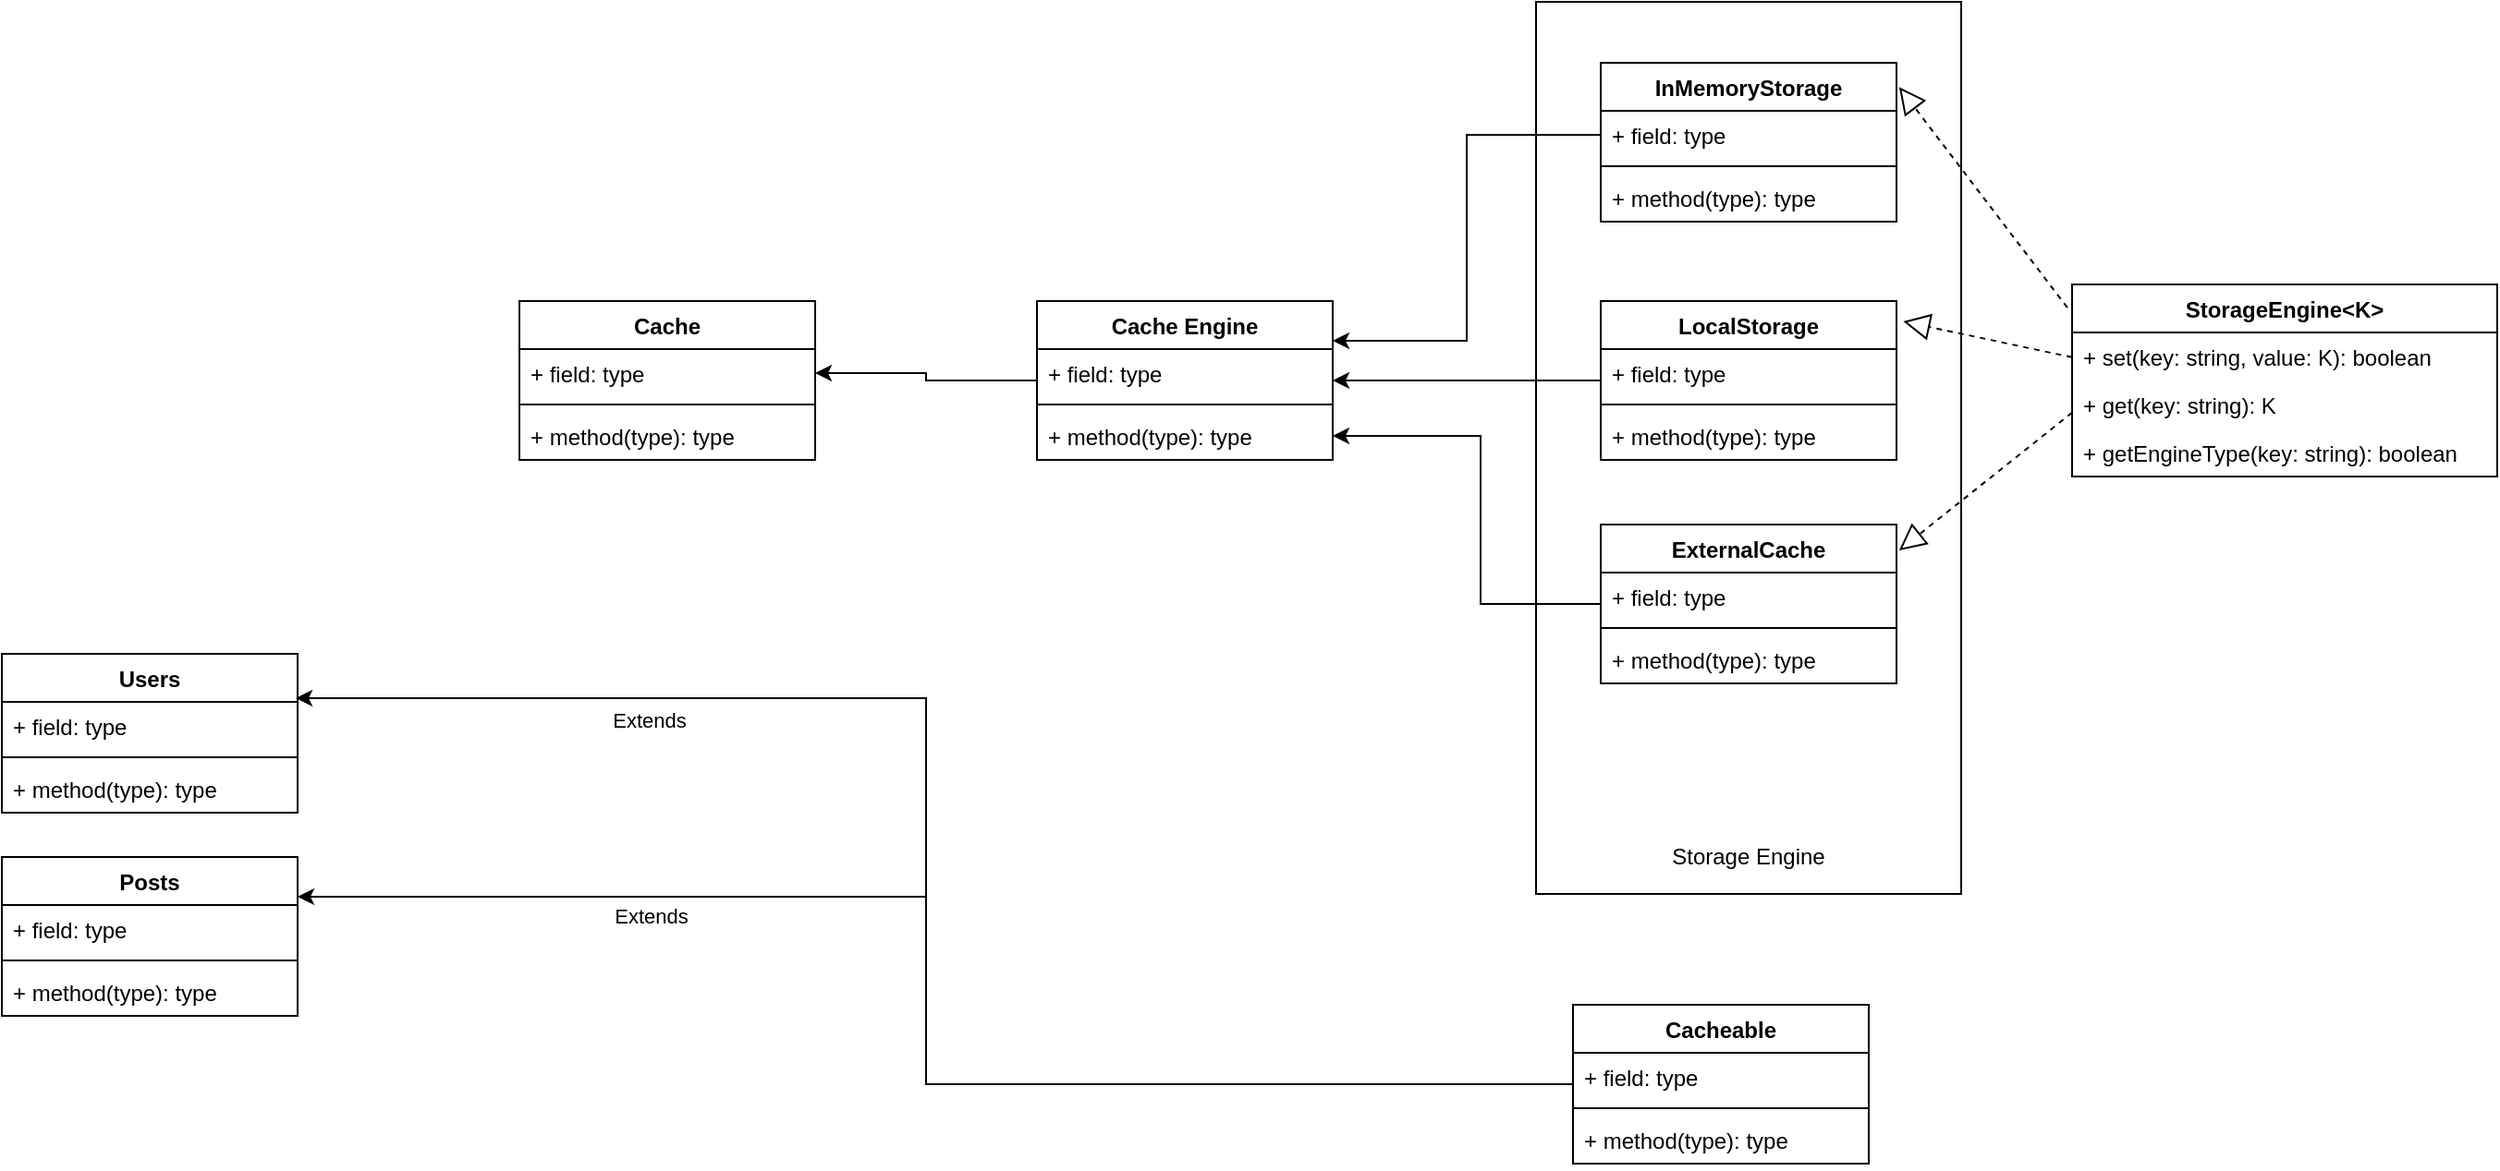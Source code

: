 <mxfile version="14.6.13" type="device"><diagram id="oYFV9i2F_LqPFzUaEzks" name="Page-1"><mxGraphModel dx="2062" dy="822" grid="1" gridSize="10" guides="1" tooltips="1" connect="1" arrows="1" fold="1" page="1" pageScale="1" pageWidth="850" pageHeight="1100" math="0" shadow="0"><root><mxCell id="0"/><mxCell id="1" parent="0"/><mxCell id="kZ5Y70IZCQ3zhOnj2cuZ-1" value="" style="rounded=0;whiteSpace=wrap;html=1;" vertex="1" parent="1"><mxGeometry x="990" y="67" width="230" height="483" as="geometry"/></mxCell><mxCell id="GUWwC26h_xe_j_DNRqJE-6" value="StorageEngine&lt;K&gt;" style="swimlane;fontStyle=1;align=center;verticalAlign=top;childLayout=stackLayout;horizontal=1;startSize=26;horizontalStack=0;resizeParent=1;resizeParentMax=0;resizeLast=0;collapsible=1;marginBottom=0;" parent="1" vertex="1"><mxGeometry x="1280" y="220" width="230" height="104" as="geometry"><mxRectangle x="120" y="130" width="100" height="26" as="alternateBounds"/></mxGeometry></mxCell><mxCell id="GUWwC26h_xe_j_DNRqJE-9" value="+ set(key: string, value: K): boolean" style="text;strokeColor=none;fillColor=none;align=left;verticalAlign=top;spacingLeft=4;spacingRight=4;overflow=hidden;rotatable=0;points=[[0,0.5],[1,0.5]];portConstraint=eastwest;" parent="GUWwC26h_xe_j_DNRqJE-6" vertex="1"><mxGeometry y="26" width="230" height="26" as="geometry"/></mxCell><mxCell id="GUWwC26h_xe_j_DNRqJE-13" value="+ get(key: string): K" style="text;strokeColor=none;fillColor=none;align=left;verticalAlign=top;spacingLeft=4;spacingRight=4;overflow=hidden;rotatable=0;points=[[0,0.5],[1,0.5]];portConstraint=eastwest;" parent="GUWwC26h_xe_j_DNRqJE-6" vertex="1"><mxGeometry y="52" width="230" height="26" as="geometry"/></mxCell><mxCell id="GUWwC26h_xe_j_DNRqJE-14" value="+ getEngineType(key: string): boolean" style="text;strokeColor=none;fillColor=none;align=left;verticalAlign=top;spacingLeft=4;spacingRight=4;overflow=hidden;rotatable=0;points=[[0,0.5],[1,0.5]];portConstraint=eastwest;" parent="GUWwC26h_xe_j_DNRqJE-6" vertex="1"><mxGeometry y="78" width="230" height="26" as="geometry"/></mxCell><mxCell id="GUWwC26h_xe_j_DNRqJE-15" value="Cache" style="swimlane;fontStyle=1;align=center;verticalAlign=top;childLayout=stackLayout;horizontal=1;startSize=26;horizontalStack=0;resizeParent=1;resizeParentMax=0;resizeLast=0;collapsible=1;marginBottom=0;" parent="1" vertex="1"><mxGeometry x="440" y="229" width="160" height="86" as="geometry"/></mxCell><mxCell id="GUWwC26h_xe_j_DNRqJE-16" value="+ field: type" style="text;strokeColor=none;fillColor=none;align=left;verticalAlign=top;spacingLeft=4;spacingRight=4;overflow=hidden;rotatable=0;points=[[0,0.5],[1,0.5]];portConstraint=eastwest;" parent="GUWwC26h_xe_j_DNRqJE-15" vertex="1"><mxGeometry y="26" width="160" height="26" as="geometry"/></mxCell><mxCell id="GUWwC26h_xe_j_DNRqJE-17" value="" style="line;strokeWidth=1;fillColor=none;align=left;verticalAlign=middle;spacingTop=-1;spacingLeft=3;spacingRight=3;rotatable=0;labelPosition=right;points=[];portConstraint=eastwest;" parent="GUWwC26h_xe_j_DNRqJE-15" vertex="1"><mxGeometry y="52" width="160" height="8" as="geometry"/></mxCell><mxCell id="GUWwC26h_xe_j_DNRqJE-18" value="+ method(type): type" style="text;strokeColor=none;fillColor=none;align=left;verticalAlign=top;spacingLeft=4;spacingRight=4;overflow=hidden;rotatable=0;points=[[0,0.5],[1,0.5]];portConstraint=eastwest;" parent="GUWwC26h_xe_j_DNRqJE-15" vertex="1"><mxGeometry y="60" width="160" height="26" as="geometry"/></mxCell><mxCell id="GUWwC26h_xe_j_DNRqJE-23" value="InMemoryStorage" style="swimlane;fontStyle=1;align=center;verticalAlign=top;childLayout=stackLayout;horizontal=1;startSize=26;horizontalStack=0;resizeParent=1;resizeParentMax=0;resizeLast=0;collapsible=1;marginBottom=0;" parent="1" vertex="1"><mxGeometry x="1025" y="100" width="160" height="86" as="geometry"/></mxCell><mxCell id="GUWwC26h_xe_j_DNRqJE-24" value="+ field: type" style="text;strokeColor=none;fillColor=none;align=left;verticalAlign=top;spacingLeft=4;spacingRight=4;overflow=hidden;rotatable=0;points=[[0,0.5],[1,0.5]];portConstraint=eastwest;" parent="GUWwC26h_xe_j_DNRqJE-23" vertex="1"><mxGeometry y="26" width="160" height="26" as="geometry"/></mxCell><mxCell id="GUWwC26h_xe_j_DNRqJE-25" value="" style="line;strokeWidth=1;fillColor=none;align=left;verticalAlign=middle;spacingTop=-1;spacingLeft=3;spacingRight=3;rotatable=0;labelPosition=right;points=[];portConstraint=eastwest;" parent="GUWwC26h_xe_j_DNRqJE-23" vertex="1"><mxGeometry y="52" width="160" height="8" as="geometry"/></mxCell><mxCell id="GUWwC26h_xe_j_DNRqJE-26" value="+ method(type): type" style="text;strokeColor=none;fillColor=none;align=left;verticalAlign=top;spacingLeft=4;spacingRight=4;overflow=hidden;rotatable=0;points=[[0,0.5],[1,0.5]];portConstraint=eastwest;" parent="GUWwC26h_xe_j_DNRqJE-23" vertex="1"><mxGeometry y="60" width="160" height="26" as="geometry"/></mxCell><mxCell id="kZ5Y70IZCQ3zhOnj2cuZ-30" style="edgeStyle=orthogonalEdgeStyle;rounded=0;orthogonalLoop=1;jettySize=auto;html=1;" edge="1" parent="1" source="GUWwC26h_xe_j_DNRqJE-27" target="kZ5Y70IZCQ3zhOnj2cuZ-5"><mxGeometry relative="1" as="geometry"/></mxCell><mxCell id="GUWwC26h_xe_j_DNRqJE-27" value="LocalStorage" style="swimlane;fontStyle=1;align=center;verticalAlign=top;childLayout=stackLayout;horizontal=1;startSize=26;horizontalStack=0;resizeParent=1;resizeParentMax=0;resizeLast=0;collapsible=1;marginBottom=0;" parent="1" vertex="1"><mxGeometry x="1025" y="229" width="160" height="86" as="geometry"/></mxCell><mxCell id="GUWwC26h_xe_j_DNRqJE-28" value="+ field: type" style="text;strokeColor=none;fillColor=none;align=left;verticalAlign=top;spacingLeft=4;spacingRight=4;overflow=hidden;rotatable=0;points=[[0,0.5],[1,0.5]];portConstraint=eastwest;" parent="GUWwC26h_xe_j_DNRqJE-27" vertex="1"><mxGeometry y="26" width="160" height="26" as="geometry"/></mxCell><mxCell id="GUWwC26h_xe_j_DNRqJE-29" value="" style="line;strokeWidth=1;fillColor=none;align=left;verticalAlign=middle;spacingTop=-1;spacingLeft=3;spacingRight=3;rotatable=0;labelPosition=right;points=[];portConstraint=eastwest;" parent="GUWwC26h_xe_j_DNRqJE-27" vertex="1"><mxGeometry y="52" width="160" height="8" as="geometry"/></mxCell><mxCell id="GUWwC26h_xe_j_DNRqJE-30" value="+ method(type): type" style="text;strokeColor=none;fillColor=none;align=left;verticalAlign=top;spacingLeft=4;spacingRight=4;overflow=hidden;rotatable=0;points=[[0,0.5],[1,0.5]];portConstraint=eastwest;" parent="GUWwC26h_xe_j_DNRqJE-27" vertex="1"><mxGeometry y="60" width="160" height="26" as="geometry"/></mxCell><mxCell id="kZ5Y70IZCQ3zhOnj2cuZ-31" style="edgeStyle=orthogonalEdgeStyle;rounded=0;orthogonalLoop=1;jettySize=auto;html=1;entryX=1;entryY=0.5;entryDx=0;entryDy=0;" edge="1" parent="1" source="GUWwC26h_xe_j_DNRqJE-31" target="kZ5Y70IZCQ3zhOnj2cuZ-8"><mxGeometry relative="1" as="geometry"><Array as="points"><mxPoint x="960" y="393"/><mxPoint x="960" y="302"/></Array></mxGeometry></mxCell><mxCell id="GUWwC26h_xe_j_DNRqJE-31" value="ExternalCache" style="swimlane;fontStyle=1;align=center;verticalAlign=top;childLayout=stackLayout;horizontal=1;startSize=26;horizontalStack=0;resizeParent=1;resizeParentMax=0;resizeLast=0;collapsible=1;marginBottom=0;" parent="1" vertex="1"><mxGeometry x="1025" y="350" width="160" height="86" as="geometry"/></mxCell><mxCell id="GUWwC26h_xe_j_DNRqJE-32" value="+ field: type" style="text;strokeColor=none;fillColor=none;align=left;verticalAlign=top;spacingLeft=4;spacingRight=4;overflow=hidden;rotatable=0;points=[[0,0.5],[1,0.5]];portConstraint=eastwest;" parent="GUWwC26h_xe_j_DNRqJE-31" vertex="1"><mxGeometry y="26" width="160" height="26" as="geometry"/></mxCell><mxCell id="GUWwC26h_xe_j_DNRqJE-33" value="" style="line;strokeWidth=1;fillColor=none;align=left;verticalAlign=middle;spacingTop=-1;spacingLeft=3;spacingRight=3;rotatable=0;labelPosition=right;points=[];portConstraint=eastwest;" parent="GUWwC26h_xe_j_DNRqJE-31" vertex="1"><mxGeometry y="52" width="160" height="8" as="geometry"/></mxCell><mxCell id="GUWwC26h_xe_j_DNRqJE-34" value="+ method(type): type" style="text;strokeColor=none;fillColor=none;align=left;verticalAlign=top;spacingLeft=4;spacingRight=4;overflow=hidden;rotatable=0;points=[[0,0.5],[1,0.5]];portConstraint=eastwest;" parent="GUWwC26h_xe_j_DNRqJE-31" vertex="1"><mxGeometry y="60" width="160" height="26" as="geometry"/></mxCell><mxCell id="GUWwC26h_xe_j_DNRqJE-35" value="" style="endArrow=block;dashed=1;endFill=0;endSize=12;html=1;exitX=-0.011;exitY=0.121;exitDx=0;exitDy=0;exitPerimeter=0;entryX=1.009;entryY=0.153;entryDx=0;entryDy=0;entryPerimeter=0;" parent="1" source="GUWwC26h_xe_j_DNRqJE-6" target="GUWwC26h_xe_j_DNRqJE-23" edge="1"><mxGeometry width="160" relative="1" as="geometry"><mxPoint x="1140" y="160" as="sourcePoint"/><mxPoint x="1300" y="160" as="targetPoint"/></mxGeometry></mxCell><mxCell id="GUWwC26h_xe_j_DNRqJE-36" value="" style="endArrow=block;dashed=1;endFill=0;endSize=12;html=1;exitX=-0.011;exitY=0.121;exitDx=0;exitDy=0;exitPerimeter=0;entryX=1.023;entryY=0.128;entryDx=0;entryDy=0;entryPerimeter=0;" parent="1" target="GUWwC26h_xe_j_DNRqJE-27" edge="1"><mxGeometry width="160" relative="1" as="geometry"><mxPoint x="1280" y="259.424" as="sourcePoint"/><mxPoint x="1113.75" y="139.998" as="targetPoint"/></mxGeometry></mxCell><mxCell id="GUWwC26h_xe_j_DNRqJE-37" value="" style="endArrow=block;dashed=1;endFill=0;endSize=12;html=1;exitX=-0.011;exitY=0.121;exitDx=0;exitDy=0;exitPerimeter=0;entryX=1.009;entryY=0.163;entryDx=0;entryDy=0;entryPerimeter=0;" parent="1" target="GUWwC26h_xe_j_DNRqJE-31" edge="1"><mxGeometry width="160" relative="1" as="geometry"><mxPoint x="1280" y="289.424" as="sourcePoint"/><mxPoint x="1113.75" y="169.998" as="targetPoint"/></mxGeometry></mxCell><mxCell id="kZ5Y70IZCQ3zhOnj2cuZ-2" value="Storage Engine" style="text;html=1;strokeColor=none;fillColor=none;align=center;verticalAlign=middle;whiteSpace=wrap;rounded=0;" vertex="1" parent="1"><mxGeometry x="1055" y="520" width="100" height="20" as="geometry"/></mxCell><mxCell id="kZ5Y70IZCQ3zhOnj2cuZ-32" style="edgeStyle=orthogonalEdgeStyle;rounded=0;orthogonalLoop=1;jettySize=auto;html=1;entryX=1;entryY=0.5;entryDx=0;entryDy=0;" edge="1" parent="1" source="kZ5Y70IZCQ3zhOnj2cuZ-5" target="GUWwC26h_xe_j_DNRqJE-16"><mxGeometry relative="1" as="geometry"/></mxCell><mxCell id="kZ5Y70IZCQ3zhOnj2cuZ-5" value="Cache Engine" style="swimlane;fontStyle=1;align=center;verticalAlign=top;childLayout=stackLayout;horizontal=1;startSize=26;horizontalStack=0;resizeParent=1;resizeParentMax=0;resizeLast=0;collapsible=1;marginBottom=0;" vertex="1" parent="1"><mxGeometry x="720" y="229" width="160" height="86" as="geometry"/></mxCell><mxCell id="kZ5Y70IZCQ3zhOnj2cuZ-6" value="+ field: type" style="text;strokeColor=none;fillColor=none;align=left;verticalAlign=top;spacingLeft=4;spacingRight=4;overflow=hidden;rotatable=0;points=[[0,0.5],[1,0.5]];portConstraint=eastwest;" vertex="1" parent="kZ5Y70IZCQ3zhOnj2cuZ-5"><mxGeometry y="26" width="160" height="26" as="geometry"/></mxCell><mxCell id="kZ5Y70IZCQ3zhOnj2cuZ-7" value="" style="line;strokeWidth=1;fillColor=none;align=left;verticalAlign=middle;spacingTop=-1;spacingLeft=3;spacingRight=3;rotatable=0;labelPosition=right;points=[];portConstraint=eastwest;" vertex="1" parent="kZ5Y70IZCQ3zhOnj2cuZ-5"><mxGeometry y="52" width="160" height="8" as="geometry"/></mxCell><mxCell id="kZ5Y70IZCQ3zhOnj2cuZ-8" value="+ method(type): type" style="text;strokeColor=none;fillColor=none;align=left;verticalAlign=top;spacingLeft=4;spacingRight=4;overflow=hidden;rotatable=0;points=[[0,0.5],[1,0.5]];portConstraint=eastwest;" vertex="1" parent="kZ5Y70IZCQ3zhOnj2cuZ-5"><mxGeometry y="60" width="160" height="26" as="geometry"/></mxCell><mxCell id="kZ5Y70IZCQ3zhOnj2cuZ-9" value="Users" style="swimlane;fontStyle=1;align=center;verticalAlign=top;childLayout=stackLayout;horizontal=1;startSize=26;horizontalStack=0;resizeParent=1;resizeParentMax=0;resizeLast=0;collapsible=1;marginBottom=0;" vertex="1" parent="1"><mxGeometry x="160" y="420" width="160" height="86" as="geometry"/></mxCell><mxCell id="kZ5Y70IZCQ3zhOnj2cuZ-10" value="+ field: type" style="text;strokeColor=none;fillColor=none;align=left;verticalAlign=top;spacingLeft=4;spacingRight=4;overflow=hidden;rotatable=0;points=[[0,0.5],[1,0.5]];portConstraint=eastwest;" vertex="1" parent="kZ5Y70IZCQ3zhOnj2cuZ-9"><mxGeometry y="26" width="160" height="26" as="geometry"/></mxCell><mxCell id="kZ5Y70IZCQ3zhOnj2cuZ-11" value="" style="line;strokeWidth=1;fillColor=none;align=left;verticalAlign=middle;spacingTop=-1;spacingLeft=3;spacingRight=3;rotatable=0;labelPosition=right;points=[];portConstraint=eastwest;" vertex="1" parent="kZ5Y70IZCQ3zhOnj2cuZ-9"><mxGeometry y="52" width="160" height="8" as="geometry"/></mxCell><mxCell id="kZ5Y70IZCQ3zhOnj2cuZ-12" value="+ method(type): type" style="text;strokeColor=none;fillColor=none;align=left;verticalAlign=top;spacingLeft=4;spacingRight=4;overflow=hidden;rotatable=0;points=[[0,0.5],[1,0.5]];portConstraint=eastwest;" vertex="1" parent="kZ5Y70IZCQ3zhOnj2cuZ-9"><mxGeometry y="60" width="160" height="26" as="geometry"/></mxCell><mxCell id="kZ5Y70IZCQ3zhOnj2cuZ-13" value="Posts" style="swimlane;fontStyle=1;align=center;verticalAlign=top;childLayout=stackLayout;horizontal=1;startSize=26;horizontalStack=0;resizeParent=1;resizeParentMax=0;resizeLast=0;collapsible=1;marginBottom=0;" vertex="1" parent="1"><mxGeometry x="160" y="530" width="160" height="86" as="geometry"/></mxCell><mxCell id="kZ5Y70IZCQ3zhOnj2cuZ-14" value="+ field: type" style="text;strokeColor=none;fillColor=none;align=left;verticalAlign=top;spacingLeft=4;spacingRight=4;overflow=hidden;rotatable=0;points=[[0,0.5],[1,0.5]];portConstraint=eastwest;" vertex="1" parent="kZ5Y70IZCQ3zhOnj2cuZ-13"><mxGeometry y="26" width="160" height="26" as="geometry"/></mxCell><mxCell id="kZ5Y70IZCQ3zhOnj2cuZ-15" value="" style="line;strokeWidth=1;fillColor=none;align=left;verticalAlign=middle;spacingTop=-1;spacingLeft=3;spacingRight=3;rotatable=0;labelPosition=right;points=[];portConstraint=eastwest;" vertex="1" parent="kZ5Y70IZCQ3zhOnj2cuZ-13"><mxGeometry y="52" width="160" height="8" as="geometry"/></mxCell><mxCell id="kZ5Y70IZCQ3zhOnj2cuZ-16" value="+ method(type): type" style="text;strokeColor=none;fillColor=none;align=left;verticalAlign=top;spacingLeft=4;spacingRight=4;overflow=hidden;rotatable=0;points=[[0,0.5],[1,0.5]];portConstraint=eastwest;" vertex="1" parent="kZ5Y70IZCQ3zhOnj2cuZ-13"><mxGeometry y="60" width="160" height="26" as="geometry"/></mxCell><mxCell id="kZ5Y70IZCQ3zhOnj2cuZ-25" style="edgeStyle=orthogonalEdgeStyle;rounded=0;orthogonalLoop=1;jettySize=auto;html=1;entryX=0.994;entryY=-0.077;entryDx=0;entryDy=0;entryPerimeter=0;" edge="1" parent="1" source="kZ5Y70IZCQ3zhOnj2cuZ-17" target="kZ5Y70IZCQ3zhOnj2cuZ-10"><mxGeometry relative="1" as="geometry"><Array as="points"><mxPoint x="660" y="653"/><mxPoint x="660" y="444"/></Array></mxGeometry></mxCell><mxCell id="kZ5Y70IZCQ3zhOnj2cuZ-28" value="Extends" style="edgeLabel;html=1;align=center;verticalAlign=middle;resizable=0;points=[];" vertex="1" connectable="0" parent="kZ5Y70IZCQ3zhOnj2cuZ-25"><mxGeometry x="0.536" y="4" relative="1" as="geometry"><mxPoint x="-18" y="8" as="offset"/></mxGeometry></mxCell><mxCell id="kZ5Y70IZCQ3zhOnj2cuZ-26" style="edgeStyle=orthogonalEdgeStyle;rounded=0;orthogonalLoop=1;jettySize=auto;html=1;entryX=1;entryY=0.25;entryDx=0;entryDy=0;" edge="1" parent="1" source="kZ5Y70IZCQ3zhOnj2cuZ-17" target="kZ5Y70IZCQ3zhOnj2cuZ-13"><mxGeometry relative="1" as="geometry"><Array as="points"><mxPoint x="660" y="653"/><mxPoint x="660" y="552"/></Array></mxGeometry></mxCell><mxCell id="kZ5Y70IZCQ3zhOnj2cuZ-27" value="Extends" style="edgeLabel;html=1;align=center;verticalAlign=middle;resizable=0;points=[];" vertex="1" connectable="0" parent="kZ5Y70IZCQ3zhOnj2cuZ-26"><mxGeometry x="0.396" y="4" relative="1" as="geometry"><mxPoint x="-48" y="6" as="offset"/></mxGeometry></mxCell><mxCell id="kZ5Y70IZCQ3zhOnj2cuZ-17" value="Cacheable" style="swimlane;fontStyle=1;align=center;verticalAlign=top;childLayout=stackLayout;horizontal=1;startSize=26;horizontalStack=0;resizeParent=1;resizeParentMax=0;resizeLast=0;collapsible=1;marginBottom=0;" vertex="1" parent="1"><mxGeometry x="1010" y="610" width="160" height="86" as="geometry"/></mxCell><mxCell id="kZ5Y70IZCQ3zhOnj2cuZ-18" value="+ field: type" style="text;strokeColor=none;fillColor=none;align=left;verticalAlign=top;spacingLeft=4;spacingRight=4;overflow=hidden;rotatable=0;points=[[0,0.5],[1,0.5]];portConstraint=eastwest;" vertex="1" parent="kZ5Y70IZCQ3zhOnj2cuZ-17"><mxGeometry y="26" width="160" height="26" as="geometry"/></mxCell><mxCell id="kZ5Y70IZCQ3zhOnj2cuZ-19" value="" style="line;strokeWidth=1;fillColor=none;align=left;verticalAlign=middle;spacingTop=-1;spacingLeft=3;spacingRight=3;rotatable=0;labelPosition=right;points=[];portConstraint=eastwest;" vertex="1" parent="kZ5Y70IZCQ3zhOnj2cuZ-17"><mxGeometry y="52" width="160" height="8" as="geometry"/></mxCell><mxCell id="kZ5Y70IZCQ3zhOnj2cuZ-20" value="+ method(type): type" style="text;strokeColor=none;fillColor=none;align=left;verticalAlign=top;spacingLeft=4;spacingRight=4;overflow=hidden;rotatable=0;points=[[0,0.5],[1,0.5]];portConstraint=eastwest;" vertex="1" parent="kZ5Y70IZCQ3zhOnj2cuZ-17"><mxGeometry y="60" width="160" height="26" as="geometry"/></mxCell><mxCell id="kZ5Y70IZCQ3zhOnj2cuZ-29" style="edgeStyle=orthogonalEdgeStyle;rounded=0;orthogonalLoop=1;jettySize=auto;html=1;entryX=1;entryY=0.25;entryDx=0;entryDy=0;" edge="1" parent="1" source="GUWwC26h_xe_j_DNRqJE-24" target="kZ5Y70IZCQ3zhOnj2cuZ-5"><mxGeometry relative="1" as="geometry"/></mxCell></root></mxGraphModel></diagram></mxfile>